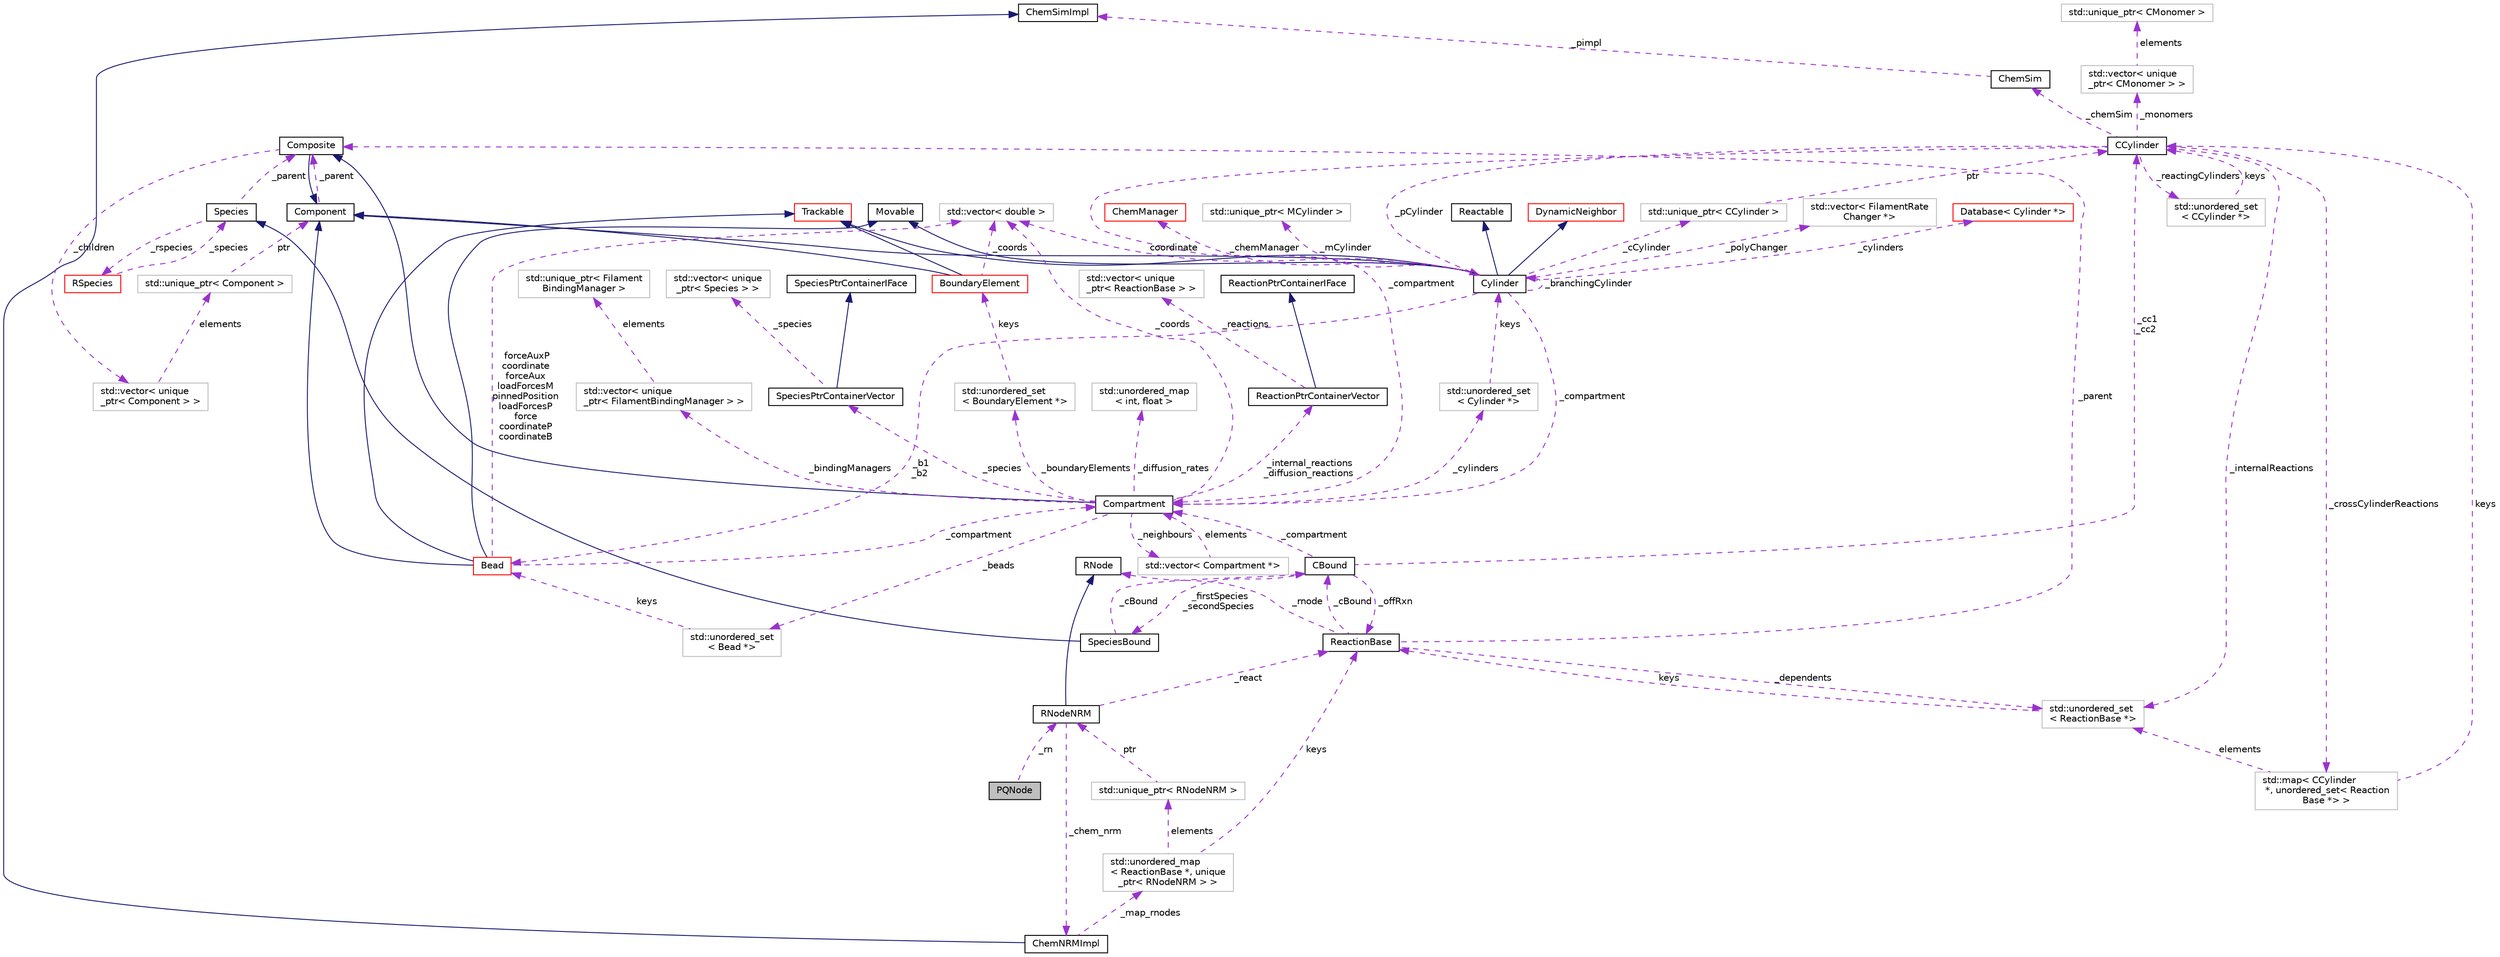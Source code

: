 digraph "PQNode"
{
 // INTERACTIVE_SVG=YES
  edge [fontname="Helvetica",fontsize="10",labelfontname="Helvetica",labelfontsize="10"];
  node [fontname="Helvetica",fontsize="10",shape=record];
  Node1 [label="PQNode",height=0.2,width=0.4,color="black", fillcolor="grey75", style="filled", fontcolor="black"];
  Node2 -> Node1 [dir="back",color="darkorchid3",fontsize="10",style="dashed",label=" _rn" ,fontname="Helvetica"];
  Node2 [label="RNodeNRM",height=0.2,width=0.4,color="black", fillcolor="white", style="filled",URL="$classRNodeNRM.html",tooltip="Reaction Node for the Next Reaction Method. "];
  Node3 -> Node2 [dir="back",color="midnightblue",fontsize="10",style="solid",fontname="Helvetica"];
  Node3 [label="RNode",height=0.2,width=0.4,color="black", fillcolor="white", style="filled",URL="$classRNode.html",tooltip="This is an abstract base class for classes that need to be associated with the given Reaction object..."];
  Node4 -> Node2 [dir="back",color="darkorchid3",fontsize="10",style="dashed",label=" _chem_nrm" ,fontname="Helvetica"];
  Node4 [label="ChemNRMImpl",height=0.2,width=0.4,color="black", fillcolor="white", style="filled",URL="$classChemNRMImpl.html",tooltip="The chemical NRM implementation. "];
  Node5 -> Node4 [dir="back",color="midnightblue",fontsize="10",style="solid",fontname="Helvetica"];
  Node5 [label="ChemSimImpl",height=0.2,width=0.4,color="black", fillcolor="white", style="filled",URL="$classChemSimImpl.html",tooltip="An abstract base class for algorithms that run stochastic chemical kinetics. "];
  Node6 -> Node4 [dir="back",color="darkorchid3",fontsize="10",style="dashed",label=" _map_rnodes" ,fontname="Helvetica"];
  Node6 [label="std::unordered_map\l\< ReactionBase *, unique\l_ptr\< RNodeNRM \> \>",height=0.2,width=0.4,color="grey75", fillcolor="white", style="filled"];
  Node7 -> Node6 [dir="back",color="darkorchid3",fontsize="10",style="dashed",label=" elements" ,fontname="Helvetica"];
  Node7 [label="std::unique_ptr\< RNodeNRM \>",height=0.2,width=0.4,color="grey75", fillcolor="white", style="filled"];
  Node2 -> Node7 [dir="back",color="darkorchid3",fontsize="10",style="dashed",label=" ptr" ,fontname="Helvetica"];
  Node8 -> Node6 [dir="back",color="darkorchid3",fontsize="10",style="dashed",label=" keys" ,fontname="Helvetica"];
  Node8 [label="ReactionBase",height=0.2,width=0.4,color="black", fillcolor="white", style="filled",URL="$classReactionBase.html",tooltip="Represents an abstract interface for simple chemical reactions of the form A + B -> C..."];
  Node9 -> Node8 [dir="back",color="darkorchid3",fontsize="10",style="dashed",label=" _parent" ,fontname="Helvetica"];
  Node9 [label="Composite",height=0.2,width=0.4,color="black", fillcolor="white", style="filled",URL="$classComposite.html",tooltip="The aggregating class for the Composite pattern. "];
  Node10 -> Node9 [dir="back",color="midnightblue",fontsize="10",style="solid",fontname="Helvetica"];
  Node10 [label="Component",height=0.2,width=0.4,color="black", fillcolor="white", style="filled",URL="$classComponent.html",tooltip="The base class for the Composite pattern hieararchy. "];
  Node9 -> Node10 [dir="back",color="darkorchid3",fontsize="10",style="dashed",label=" _parent" ,fontname="Helvetica"];
  Node11 -> Node9 [dir="back",color="darkorchid3",fontsize="10",style="dashed",label=" _children" ,fontname="Helvetica"];
  Node11 [label="std::vector\< unique\l_ptr\< Component \> \>",height=0.2,width=0.4,color="grey75", fillcolor="white", style="filled"];
  Node12 -> Node11 [dir="back",color="darkorchid3",fontsize="10",style="dashed",label=" elements" ,fontname="Helvetica"];
  Node12 [label="std::unique_ptr\< Component \>",height=0.2,width=0.4,color="grey75", fillcolor="white", style="filled"];
  Node10 -> Node12 [dir="back",color="darkorchid3",fontsize="10",style="dashed",label=" ptr" ,fontname="Helvetica"];
  Node13 -> Node8 [dir="back",color="darkorchid3",fontsize="10",style="dashed",label=" _dependents" ,fontname="Helvetica"];
  Node13 [label="std::unordered_set\l\< ReactionBase *\>",height=0.2,width=0.4,color="grey75", fillcolor="white", style="filled"];
  Node8 -> Node13 [dir="back",color="darkorchid3",fontsize="10",style="dashed",label=" keys" ,fontname="Helvetica"];
  Node14 -> Node8 [dir="back",color="darkorchid3",fontsize="10",style="dashed",label=" _cBound" ,fontname="Helvetica"];
  Node14 [label="CBound",height=0.2,width=0.4,color="black", fillcolor="white", style="filled",URL="$classCBound.html",tooltip="Represents a chemical object that is bound to a Filament. "];
  Node15 -> Node14 [dir="back",color="darkorchid3",fontsize="10",style="dashed",label=" _cc1\n_cc2" ,fontname="Helvetica"];
  Node15 [label="CCylinder",height=0.2,width=0.4,color="black", fillcolor="white", style="filled",URL="$classCCylinder.html",tooltip="Holds all CMonomers and Reactions associated with it. "];
  Node16 -> Node15 [dir="back",color="darkorchid3",fontsize="10",style="dashed",label=" _crossCylinderReactions" ,fontname="Helvetica"];
  Node16 [label="std::map\< CCylinder\l *, unordered_set\< Reaction\lBase *\> \>",height=0.2,width=0.4,color="grey75", fillcolor="white", style="filled"];
  Node15 -> Node16 [dir="back",color="darkorchid3",fontsize="10",style="dashed",label=" keys" ,fontname="Helvetica"];
  Node13 -> Node16 [dir="back",color="darkorchid3",fontsize="10",style="dashed",label=" elements" ,fontname="Helvetica"];
  Node17 -> Node15 [dir="back",color="darkorchid3",fontsize="10",style="dashed",label=" _monomers" ,fontname="Helvetica"];
  Node17 [label="std::vector\< unique\l_ptr\< CMonomer \> \>",height=0.2,width=0.4,color="grey75", fillcolor="white", style="filled"];
  Node18 -> Node17 [dir="back",color="darkorchid3",fontsize="10",style="dashed",label=" elements" ,fontname="Helvetica"];
  Node18 [label="std::unique_ptr\< CMonomer \>",height=0.2,width=0.4,color="grey75", fillcolor="white", style="filled"];
  Node27 -> Node15 [dir="back",color="darkorchid3",fontsize="10",style="dashed",label=" _pCylinder" ,fontname="Helvetica"];
  Node27 [label="Cylinder",height=0.2,width=0.4,color="black", fillcolor="white", style="filled",URL="$classCylinder.html",tooltip="A container to store a MCylinder and CCylinder. "];
  Node10 -> Node27 [dir="back",color="midnightblue",fontsize="10",style="solid",fontname="Helvetica"];
  Node28 -> Node27 [dir="back",color="midnightblue",fontsize="10",style="solid",fontname="Helvetica"];
  Node28 [label="Trackable",height=0.2,width=0.4,color="red", fillcolor="white", style="filled",URL="$classTrackable.html",tooltip="An abstract base class for a trackable object in the SubSystem. "];
  Node31 -> Node27 [dir="back",color="midnightblue",fontsize="10",style="solid",fontname="Helvetica"];
  Node31 [label="Movable",height=0.2,width=0.4,color="black", fillcolor="white", style="filled",URL="$classMovable.html",tooltip="An abstract base class for a movable element in the SubSystem. "];
  Node33 -> Node27 [dir="back",color="midnightblue",fontsize="10",style="solid",fontname="Helvetica"];
  Node33 [label="Reactable",height=0.2,width=0.4,color="black", fillcolor="white", style="filled",URL="$classReactable.html",tooltip="An abstract base class for a reactable element in the SubSystem. "];
  Node67 -> Node27 [dir="back",color="midnightblue",fontsize="10",style="solid",fontname="Helvetica"];
  Node67 [label="DynamicNeighbor",height=0.2,width=0.4,color="red", fillcolor="white", style="filled",URL="$classDynamicNeighbor.html",tooltip="An abstract base class for any element that can be added or removed from a NeighborList dynamically a..."];
  Node27 -> Node27 [dir="back",color="darkorchid3",fontsize="10",style="dashed",label=" _branchingCylinder" ,fontname="Helvetica"];
  Node68 -> Node27 [dir="back",color="darkorchid3",fontsize="10",style="dashed",label=" _polyChanger" ,fontname="Helvetica"];
  Node68 [label="std::vector\< FilamentRate\lChanger *\>",height=0.2,width=0.4,color="grey75", fillcolor="white", style="filled"];
  Node70 -> Node27 [dir="back",color="darkorchid3",fontsize="10",style="dashed",label=" _cCylinder" ,fontname="Helvetica"];
  Node70 [label="std::unique_ptr\< CCylinder \>",height=0.2,width=0.4,color="grey75", fillcolor="white", style="filled"];
  Node15 -> Node70 [dir="back",color="darkorchid3",fontsize="10",style="dashed",label=" ptr" ,fontname="Helvetica"];
  Node47 -> Node27 [dir="back",color="darkorchid3",fontsize="10",style="dashed",label=" _b1\n_b2" ,fontname="Helvetica"];
  Node47 [label="Bead",height=0.2,width=0.4,color="red", fillcolor="white", style="filled",URL="$classBead.html",tooltip="Represents a single coordinate between Cylinders, and holds forces needed for mechanical equilibratio..."];
  Node10 -> Node47 [dir="back",color="midnightblue",fontsize="10",style="solid",fontname="Helvetica"];
  Node28 -> Node47 [dir="back",color="midnightblue",fontsize="10",style="solid",fontname="Helvetica"];
  Node31 -> Node47 [dir="back",color="midnightblue",fontsize="10",style="solid",fontname="Helvetica"];
  Node45 -> Node47 [dir="back",color="darkorchid3",fontsize="10",style="dashed",label=" _compartment" ,fontname="Helvetica"];
  Node45 [label="Compartment",height=0.2,width=0.4,color="black", fillcolor="white", style="filled",URL="$classCompartment.html",tooltip="A container or holding Species and Reactions. "];
  Node9 -> Node45 [dir="back",color="midnightblue",fontsize="10",style="solid",fontname="Helvetica"];
  Node46 -> Node45 [dir="back",color="darkorchid3",fontsize="10",style="dashed",label=" _beads" ,fontname="Helvetica"];
  Node46 [label="std::unordered_set\l\< Bead *\>",height=0.2,width=0.4,color="grey75", fillcolor="white", style="filled"];
  Node47 -> Node46 [dir="back",color="darkorchid3",fontsize="10",style="dashed",label=" keys" ,fontname="Helvetica"];
  Node49 -> Node45 [dir="back",color="darkorchid3",fontsize="10",style="dashed",label=" _neighbours" ,fontname="Helvetica"];
  Node49 [label="std::vector\< Compartment *\>",height=0.2,width=0.4,color="grey75", fillcolor="white", style="filled"];
  Node45 -> Node49 [dir="back",color="darkorchid3",fontsize="10",style="dashed",label=" elements" ,fontname="Helvetica"];
  Node50 -> Node45 [dir="back",color="darkorchid3",fontsize="10",style="dashed",label=" _cylinders" ,fontname="Helvetica"];
  Node50 [label="std::unordered_set\l\< Cylinder *\>",height=0.2,width=0.4,color="grey75", fillcolor="white", style="filled"];
  Node27 -> Node50 [dir="back",color="darkorchid3",fontsize="10",style="dashed",label=" keys" ,fontname="Helvetica"];
  Node51 -> Node45 [dir="back",color="darkorchid3",fontsize="10",style="dashed",label=" _boundaryElements" ,fontname="Helvetica"];
  Node51 [label="std::unordered_set\l\< BoundaryElement *\>",height=0.2,width=0.4,color="grey75", fillcolor="white", style="filled"];
  Node40 -> Node51 [dir="back",color="darkorchid3",fontsize="10",style="dashed",label=" keys" ,fontname="Helvetica"];
  Node40 [label="BoundaryElement",height=0.2,width=0.4,color="red", fillcolor="white", style="filled",URL="$classBoundaryElement.html",tooltip="Represents an element of a BoundarySurface. "];
  Node10 -> Node40 [dir="back",color="midnightblue",fontsize="10",style="solid",fontname="Helvetica"];
  Node28 -> Node40 [dir="back",color="midnightblue",fontsize="10",style="solid",fontname="Helvetica"];
  Node43 -> Node40 [dir="back",color="darkorchid3",fontsize="10",style="dashed",label=" _coords" ,fontname="Helvetica"];
  Node43 [label="std::vector\< double \>",height=0.2,width=0.4,color="grey75", fillcolor="white", style="filled"];
  Node52 -> Node45 [dir="back",color="darkorchid3",fontsize="10",style="dashed",label=" _internal_reactions\n_diffusion_reactions" ,fontname="Helvetica"];
  Node52 [label="ReactionPtrContainerVector",height=0.2,width=0.4,color="black", fillcolor="white", style="filled",URL="$classReactionPtrContainerVector.html",tooltip="A concrete class implementing the ReactionPtrContainerIFace, using vector<unique_ptr<ReactionBase>> a..."];
  Node53 -> Node52 [dir="back",color="midnightblue",fontsize="10",style="solid",fontname="Helvetica"];
  Node53 [label="ReactionPtrContainerIFace",height=0.2,width=0.4,color="black", fillcolor="white", style="filled",URL="$classReactionPtrContainerIFace.html",tooltip="An abstract interface for a container of pointers to reaction objects. "];
  Node54 -> Node52 [dir="back",color="darkorchid3",fontsize="10",style="dashed",label=" _reactions" ,fontname="Helvetica"];
  Node54 [label="std::vector\< unique\l_ptr\< ReactionBase \> \>",height=0.2,width=0.4,color="grey75", fillcolor="white", style="filled"];
  Node56 -> Node45 [dir="back",color="darkorchid3",fontsize="10",style="dashed",label=" _diffusion_rates" ,fontname="Helvetica"];
  Node56 [label="std::unordered_map\l\< int, float \>",height=0.2,width=0.4,color="grey75", fillcolor="white", style="filled"];
  Node43 -> Node45 [dir="back",color="darkorchid3",fontsize="10",style="dashed",label=" _coords" ,fontname="Helvetica"];
  Node57 -> Node45 [dir="back",color="darkorchid3",fontsize="10",style="dashed",label=" _bindingManagers" ,fontname="Helvetica"];
  Node57 [label="std::vector\< unique\l_ptr\< FilamentBindingManager \> \>",height=0.2,width=0.4,color="grey75", fillcolor="white", style="filled"];
  Node58 -> Node57 [dir="back",color="darkorchid3",fontsize="10",style="dashed",label=" elements" ,fontname="Helvetica"];
  Node58 [label="std::unique_ptr\< Filament\lBindingManager \>",height=0.2,width=0.4,color="grey75", fillcolor="white", style="filled"];
  Node62 -> Node45 [dir="back",color="darkorchid3",fontsize="10",style="dashed",label=" _species" ,fontname="Helvetica"];
  Node62 [label="SpeciesPtrContainerVector",height=0.2,width=0.4,color="black", fillcolor="white", style="filled",URL="$classSpeciesPtrContainerVector.html",tooltip="A concrete class implementing the SpeciesPtrContainerIFace, using vector<unique_ptr<Species>> as the ..."];
  Node63 -> Node62 [dir="back",color="midnightblue",fontsize="10",style="solid",fontname="Helvetica"];
  Node63 [label="SpeciesPtrContainerIFace",height=0.2,width=0.4,color="black", fillcolor="white", style="filled",URL="$classSpeciesPtrContainerIFace.html",tooltip="An abstract interface for a container of pointers to Species objects. "];
  Node64 -> Node62 [dir="back",color="darkorchid3",fontsize="10",style="dashed",label=" _species" ,fontname="Helvetica"];
  Node64 [label="std::vector\< unique\l_ptr\< Species \> \>",height=0.2,width=0.4,color="grey75", fillcolor="white", style="filled"];
  Node43 -> Node47 [dir="back",color="darkorchid3",fontsize="10",style="dashed",label=" forceAuxP\ncoordinate\nforceAux\nloadForcesM\npinnedPosition\nloadForcesP\nforce\ncoordinateP\ncoordinateB" ,fontname="Helvetica"];
  Node71 -> Node27 [dir="back",color="darkorchid3",fontsize="10",style="dashed",label=" _cylinders" ,fontname="Helvetica"];
  Node71 [label="Database\< Cylinder *\>",height=0.2,width=0.4,color="red", fillcolor="white", style="filled",URL="$classDatabase.html"];
  Node45 -> Node27 [dir="back",color="darkorchid3",fontsize="10",style="dashed",label=" _compartment" ,fontname="Helvetica"];
  Node73 -> Node27 [dir="back",color="darkorchid3",fontsize="10",style="dashed",label=" _chemManager" ,fontname="Helvetica"];
  Node73 [label="ChemManager",height=0.2,width=0.4,color="red", fillcolor="white", style="filled",URL="$classChemManager.html",tooltip="For initailizing chemical reactions based on a specific system. "];
  Node85 -> Node27 [dir="back",color="darkorchid3",fontsize="10",style="dashed",label=" _mCylinder" ,fontname="Helvetica"];
  Node85 [label="std::unique_ptr\< MCylinder \>",height=0.2,width=0.4,color="grey75", fillcolor="white", style="filled"];
  Node43 -> Node27 [dir="back",color="darkorchid3",fontsize="10",style="dashed",label=" coordinate" ,fontname="Helvetica"];
  Node87 -> Node15 [dir="back",color="darkorchid3",fontsize="10",style="dashed",label=" _reactingCylinders" ,fontname="Helvetica"];
  Node87 [label="std::unordered_set\l\< CCylinder *\>",height=0.2,width=0.4,color="grey75", fillcolor="white", style="filled"];
  Node15 -> Node87 [dir="back",color="darkorchid3",fontsize="10",style="dashed",label=" keys" ,fontname="Helvetica"];
  Node45 -> Node15 [dir="back",color="darkorchid3",fontsize="10",style="dashed",label=" _compartment" ,fontname="Helvetica"];
  Node13 -> Node15 [dir="back",color="darkorchid3",fontsize="10",style="dashed",label=" _internalReactions" ,fontname="Helvetica"];
  Node88 -> Node15 [dir="back",color="darkorchid3",fontsize="10",style="dashed",label=" _chemSim" ,fontname="Helvetica"];
  Node88 [label="ChemSim",height=0.2,width=0.4,color="black", fillcolor="white", style="filled",URL="$classChemSim.html",tooltip="Used to manage running a network of chemical reactions. "];
  Node5 -> Node88 [dir="back",color="darkorchid3",fontsize="10",style="dashed",label=" _pimpl" ,fontname="Helvetica"];
  Node45 -> Node14 [dir="back",color="darkorchid3",fontsize="10",style="dashed",label=" _compartment" ,fontname="Helvetica"];
  Node26 -> Node14 [dir="back",color="darkorchid3",fontsize="10",style="dashed",label=" _firstSpecies\n_secondSpecies" ,fontname="Helvetica"];
  Node26 [label="SpeciesBound",height=0.2,width=0.4,color="black", fillcolor="white", style="filled",URL="$classSpeciesBound.html",tooltip="Used for species that can be bound to a Filament. "];
  Node23 -> Node26 [dir="back",color="midnightblue",fontsize="10",style="solid",fontname="Helvetica"];
  Node23 [label="Species",height=0.2,width=0.4,color="black", fillcolor="white", style="filled",URL="$classSpecies.html",tooltip="Represents chemical molecules, tracks their copy number and can be used in Reactions. "];
  Node24 -> Node23 [dir="back",color="darkorchid3",fontsize="10",style="dashed",label=" _rspecies" ,fontname="Helvetica"];
  Node24 [label="RSpecies",height=0.2,width=0.4,color="red", fillcolor="white", style="filled",URL="$classRSpecies.html",tooltip="Represents the reactive aspect of chemical molecules. "];
  Node23 -> Node24 [dir="back",color="darkorchid3",fontsize="10",style="dashed",label=" _species" ,fontname="Helvetica"];
  Node9 -> Node23 [dir="back",color="darkorchid3",fontsize="10",style="dashed",label=" _parent" ,fontname="Helvetica"];
  Node14 -> Node26 [dir="back",color="darkorchid3",fontsize="10",style="dashed",label=" _cBound" ,fontname="Helvetica"];
  Node8 -> Node14 [dir="back",color="darkorchid3",fontsize="10",style="dashed",label=" _offRxn" ,fontname="Helvetica"];
  Node3 -> Node8 [dir="back",color="darkorchid3",fontsize="10",style="dashed",label=" _rnode" ,fontname="Helvetica"];
  Node8 -> Node2 [dir="back",color="darkorchid3",fontsize="10",style="dashed",label=" _react" ,fontname="Helvetica"];
}
